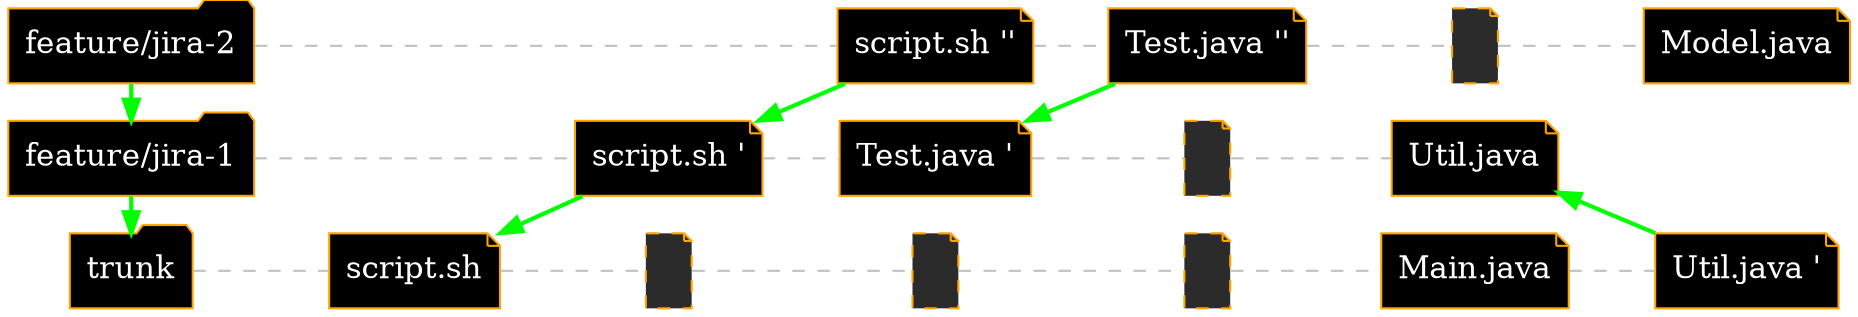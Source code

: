 digraph svn_branch {
    rankdir = "LR";
    bgcolor = "transparent";

    node [style = bold]
    edge [style = bold]

    node [width = 0.3, shape = folder, fontsize = 15.0, style = filled, fillcolor = black, fontcolor = white, color = orange];
    trunk [label = trunk, group = trunk,style = "bold", style = filled, fillcolor = black];
    feature_1 [label = "feature/jira-1", group = feature_1,style = "bold", style = filled, fillcolor = black];
    feature_2 [label = "feature/jira-2", group = feature_2,style = "bold", style = filled, fillcolor = black];

    node [shape = note, fontsize = 15.0, style = filled, fillcolor = black, fontcolor = white];
    file_script_sh [label = "script.sh", group = trunk, color = orange]
    file_empty_trunk [label = "", group = trunk, style = "dashed, filled", color = orange, fillcolor = "#2b2b2b"]
    file_empty_trunk_1 [label = "", group = trunk, style = "dashed, filled", color = orange, fillcolor = "#2b2b2b"]
    file_empty_trunk_2 [label = "", group = trunk, style = "dashed, filled", color = orange, fillcolor = "#2b2b2b"]
    file_main [label = "Main.java", group = trunk, color = orange]
    file_util [label = "Util.java '", group = trunk, color = orange]

    file_script_sh_2 [label = "script.sh '", group = feature_1, color = orange]
//    file_empty_f2 [label = "", group = trunk, style = "dashed", color = ""]
//    file_empty_f2_1 [label = "", group = trunk, style = "dashed", color = ""]
//    file_empty_f2_2 [label = "", group = trunk, style = "dashed", color = ""]
    file_test_1 [label = "Test.java '", group = feature_1, color = orange]
    file__3 [label = "", group = feature_1, style = "dashed, filled", color = orange, fillcolor = "#2b2b2b"]
    file_util_1 [label = "Util.java", group = feature_1, color = orange]

    file_script_sh_3 [label = "script.sh ''", group = feature_2, color = orange]
    file_test_2 [label = "Test.java ''", group = feature_2, color = orange]
    file___3 [label = "", group = feature_2, style = "dashed, filled", color = orange, fillcolor = "#2b2b2b"]
    file_model [label = "Model.java", group = feature_2, color = orange]

    { rank = same; trunk; feature_1; feature_2 }
//    { rank = same; file_script_sh; file_script_sh_2; file_script_sh_3 }
//    { rank = same; file_empty; file_test_1; file_test_2 }
//    { rank = same; file_main; file__3; file___3 }
//    { rank = same; file_util; file_util_1; file_model }

    edge [arrowhead = "", style = bold,color = green];
    feature_2 -> feature_1;
    feature_1 -> trunk;

    edge [arrowhead = none,style = dashed,color = gray];
    trunk -> file_script_sh;
    feature_1 -> file_script_sh_2;
    feature_2 -> file_script_sh_3;
    
    file_script_sh -> file_empty_trunk;
    file_empty_trunk -> file_empty_trunk_1;
    file_empty_trunk_1 -> file_empty_trunk_2;
    file_empty_trunk_2 -> file_main;
    file_main -> file_util;

    file_script_sh_2 -> file_test_1;
    file_test_1 -> file__3;
    file__3 -> file_util_1;
    file_script_sh_3 -> file_test_2;
    file_test_2 -> file___3;
    file___3 -> file_model;

    edge [arrowhead = "", style = bold,color = green, dir=back];
    file_script_sh -> file_script_sh_2
    file_script_sh_2 -> file_script_sh_3
    file_test_1 -> file_test_2
    file_util_1 -> file_util

}
